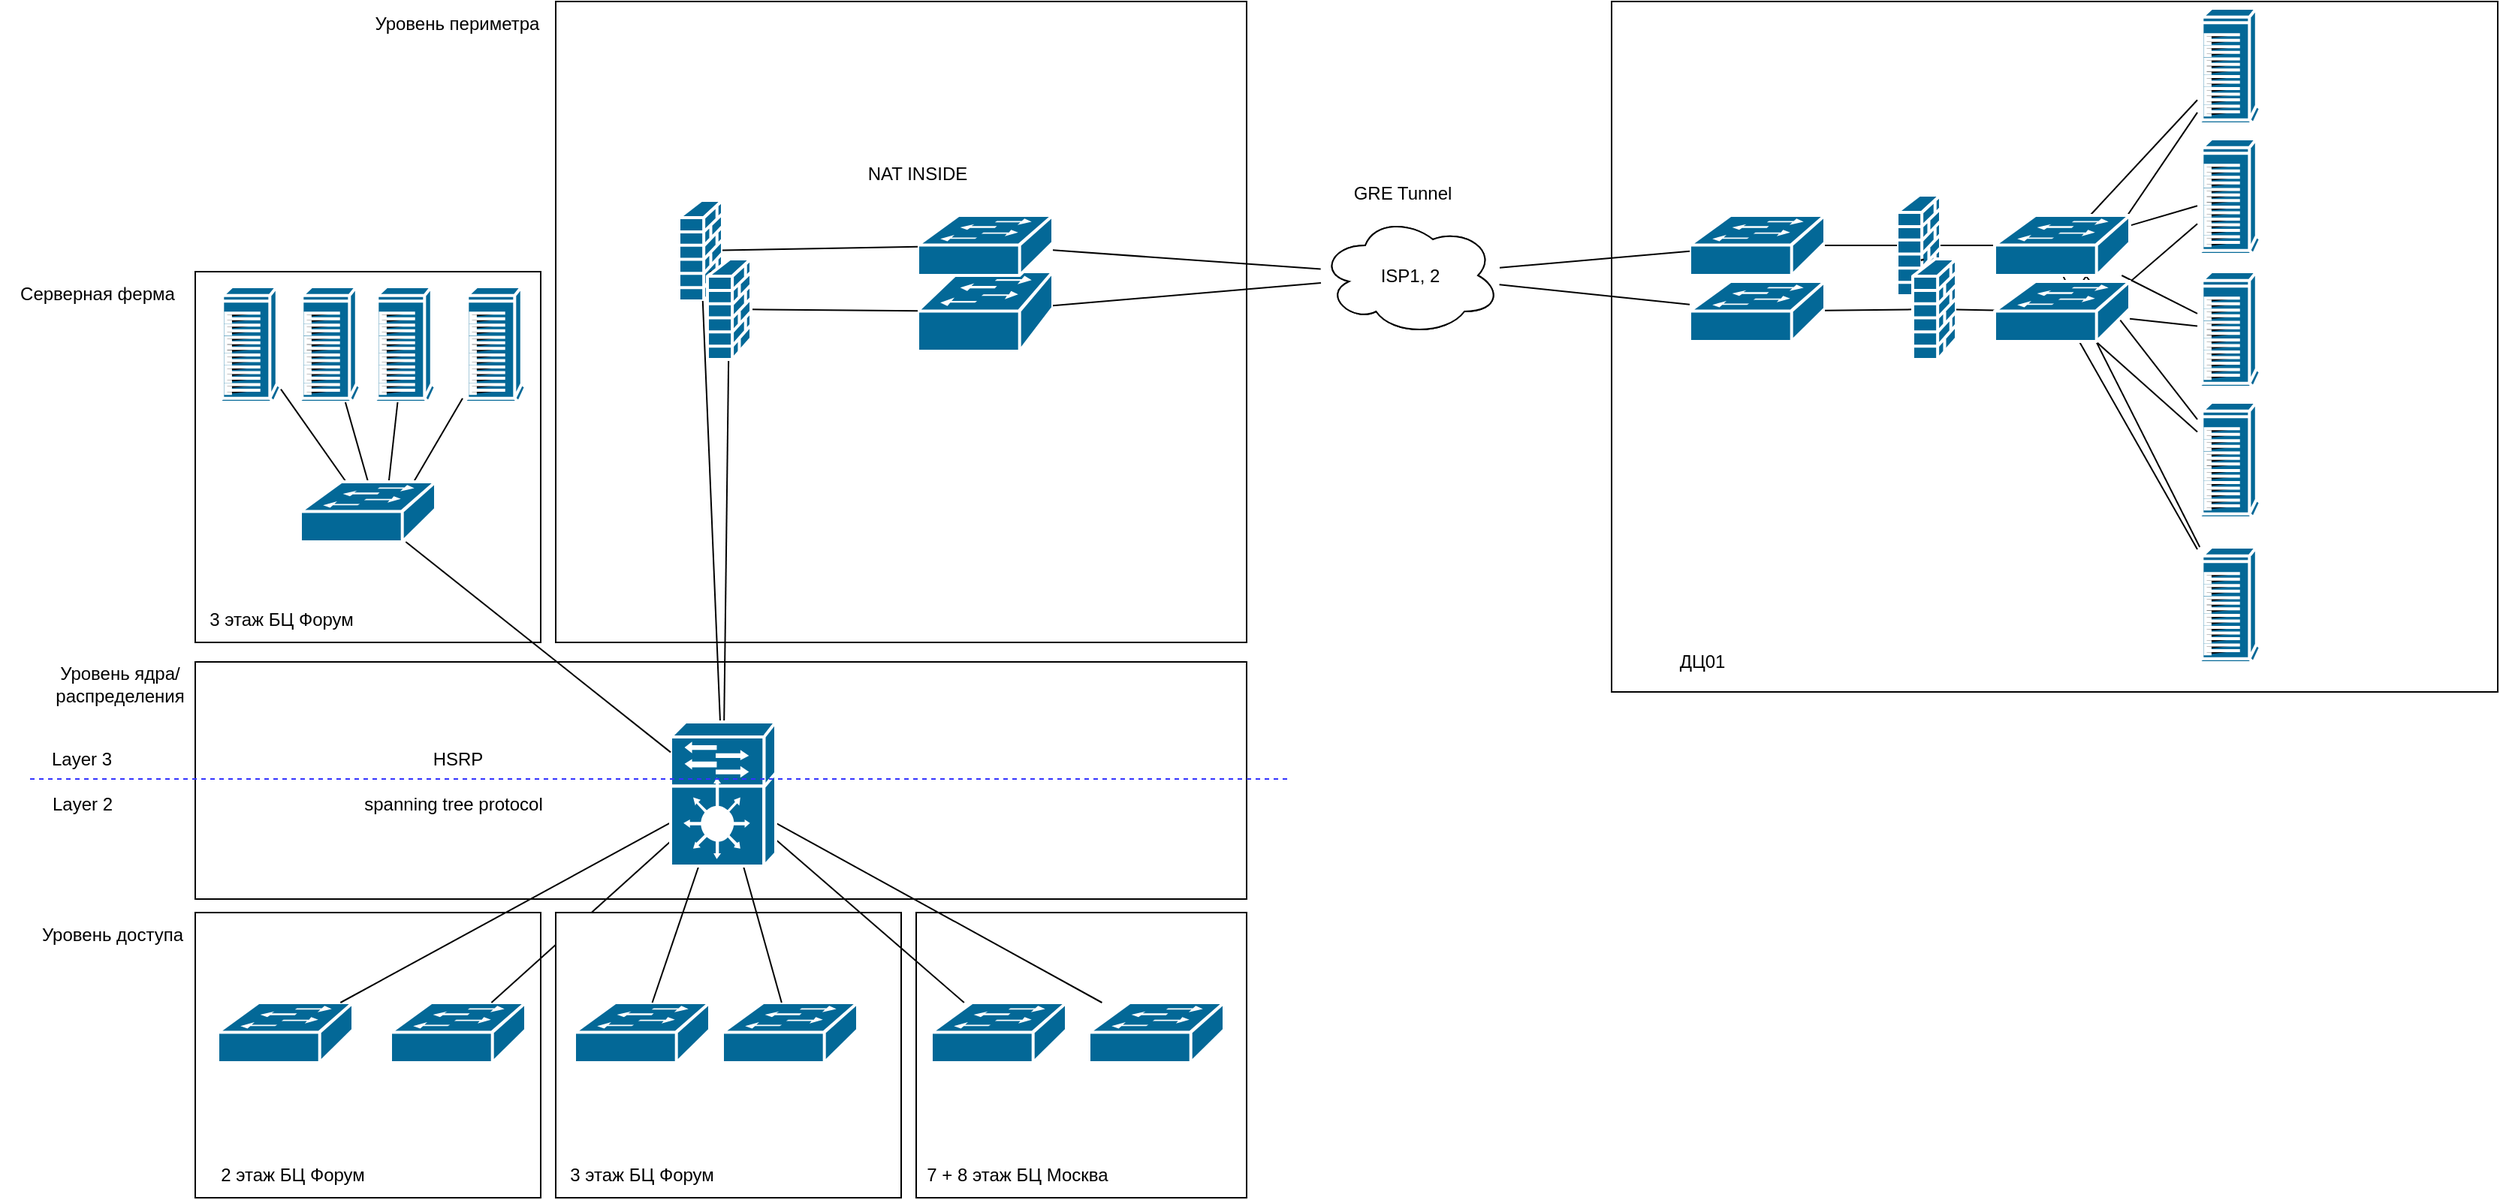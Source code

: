 <mxfile version="16.0.0" type="github">
  <diagram name="Page-1" id="c37626ed-c26b-45fb-9056-f9ebc6bb27b6">
    <mxGraphModel dx="3944" dy="1588" grid="1" gridSize="10" guides="1" tooltips="1" connect="1" arrows="1" fold="1" page="1" pageScale="1" pageWidth="1100" pageHeight="850" background="none" math="0" shadow="0">
      <root>
        <mxCell id="0" />
        <mxCell id="1" parent="0" />
        <mxCell id="PxXhfYdOt0HMLkNPLdq_-38" value="" style="rounded=0;whiteSpace=wrap;html=1;" parent="1" vertex="1">
          <mxGeometry x="-730" y="10" width="460" height="427" as="geometry" />
        </mxCell>
        <mxCell id="PxXhfYdOt0HMLkNPLdq_-30" value="" style="rounded=0;whiteSpace=wrap;html=1;" parent="1" vertex="1">
          <mxGeometry x="-970" y="450" width="700" height="158" as="geometry" />
        </mxCell>
        <mxCell id="PxXhfYdOt0HMLkNPLdq_-10" value="" style="shape=mxgraph.cisco.security.firewall;sketch=0;html=1;pointerEvents=1;dashed=0;fillColor=#036897;strokeColor=#ffffff;strokeWidth=2;verticalLabelPosition=bottom;verticalAlign=top;align=center;outlineConnect=0;" parent="1" vertex="1">
          <mxGeometry x="-648" y="142.5" width="29" height="67" as="geometry" />
        </mxCell>
        <mxCell id="PxXhfYdOt0HMLkNPLdq_-21" value="" style="shape=mxgraph.cisco.switches.workgroup_switch;sketch=0;html=1;pointerEvents=1;dashed=0;fillColor=#036897;strokeColor=#ffffff;strokeWidth=2;verticalLabelPosition=bottom;verticalAlign=top;align=center;outlineConnect=0;" parent="1" vertex="1">
          <mxGeometry x="-489" y="190" width="90" height="53" as="geometry" />
        </mxCell>
        <mxCell id="PxXhfYdOt0HMLkNPLdq_-22" value="" style="shape=mxgraph.cisco.switches.workgroup_switch;sketch=0;html=1;pointerEvents=1;dashed=0;fillColor=#036897;strokeColor=#ffffff;strokeWidth=2;verticalLabelPosition=bottom;verticalAlign=top;align=center;outlineConnect=0;" parent="1" vertex="1">
          <mxGeometry x="-489" y="152.5" width="90" height="40" as="geometry" />
        </mxCell>
        <mxCell id="PxXhfYdOt0HMLkNPLdq_-29" value="Уровень периметра" style="text;html=1;strokeColor=none;fillColor=none;align=center;verticalAlign=middle;whiteSpace=wrap;rounded=0;" parent="1" vertex="1">
          <mxGeometry x="-863.5" y="10" width="135" height="30" as="geometry" />
        </mxCell>
        <mxCell id="PxXhfYdOt0HMLkNPLdq_-31" value="Уровень ядра/распределения" style="text;html=1;strokeColor=none;fillColor=none;align=center;verticalAlign=middle;whiteSpace=wrap;rounded=0;" parent="1" vertex="1">
          <mxGeometry x="-1070" y="450" width="100" height="30" as="geometry" />
        </mxCell>
        <mxCell id="PxXhfYdOt0HMLkNPLdq_-45" value="" style="rounded=0;whiteSpace=wrap;html=1;" parent="1" vertex="1">
          <mxGeometry x="-970" y="617" width="230" height="190" as="geometry" />
        </mxCell>
        <mxCell id="PxXhfYdOt0HMLkNPLdq_-64" value="Уровень доступа" style="text;html=1;strokeColor=none;fillColor=none;align=center;verticalAlign=middle;whiteSpace=wrap;rounded=0;" parent="1" vertex="1">
          <mxGeometry x="-1080" y="617" width="110" height="30" as="geometry" />
        </mxCell>
        <mxCell id="PxXhfYdOt0HMLkNPLdq_-65" value="2 этаж БЦ Форум" style="text;html=1;strokeColor=none;fillColor=none;align=center;verticalAlign=middle;whiteSpace=wrap;rounded=0;" parent="1" vertex="1">
          <mxGeometry x="-970" y="777" width="130" height="30" as="geometry" />
        </mxCell>
        <mxCell id="PxXhfYdOt0HMLkNPLdq_-17" value="" style="shape=mxgraph.cisco.switches.workgroup_switch;sketch=0;html=1;pointerEvents=1;dashed=0;fillColor=#036897;strokeColor=#ffffff;strokeWidth=2;verticalLabelPosition=bottom;verticalAlign=top;align=center;outlineConnect=0;" parent="1" vertex="1">
          <mxGeometry x="-955" y="677" width="90" height="40" as="geometry" />
        </mxCell>
        <mxCell id="PxXhfYdOt0HMLkNPLdq_-16" value="" style="shape=mxgraph.cisco.switches.workgroup_switch;sketch=0;html=1;pointerEvents=1;dashed=0;fillColor=#036897;strokeColor=#ffffff;strokeWidth=2;verticalLabelPosition=bottom;verticalAlign=top;align=center;outlineConnect=0;" parent="1" vertex="1">
          <mxGeometry x="-840" y="677" width="90" height="40" as="geometry" />
        </mxCell>
        <mxCell id="PxXhfYdOt0HMLkNPLdq_-67" value="ISP1, 2" style="ellipse;shape=cloud;whiteSpace=wrap;html=1;" parent="1" vertex="1">
          <mxGeometry x="-221" y="152.5" width="120" height="80" as="geometry" />
        </mxCell>
        <mxCell id="PxXhfYdOt0HMLkNPLdq_-68" value="" style="endArrow=none;html=1;rounded=0;" parent="1" source="PxXhfYdOt0HMLkNPLdq_-17" target="PxXhfYdOt0HMLkNPLdq_-3" edge="1">
          <mxGeometry width="50" height="50" relative="1" as="geometry">
            <mxPoint x="-621" y="682" as="sourcePoint" />
            <mxPoint x="-525.0" y="570.25" as="targetPoint" />
          </mxGeometry>
        </mxCell>
        <mxCell id="PxXhfYdOt0HMLkNPLdq_-72" value="" style="endArrow=none;html=1;rounded=0;" parent="1" source="PxXhfYdOt0HMLkNPLdq_-16" target="PxXhfYdOt0HMLkNPLdq_-3" edge="1">
          <mxGeometry width="50" height="50" relative="1" as="geometry">
            <mxPoint x="-1230" y="702" as="sourcePoint" />
            <mxPoint x="-767.425" y="586" as="targetPoint" />
          </mxGeometry>
        </mxCell>
        <mxCell id="PxXhfYdOt0HMLkNPLdq_-73" value="" style="rounded=0;whiteSpace=wrap;html=1;" parent="1" vertex="1">
          <mxGeometry x="-730" y="617" width="230" height="190" as="geometry" />
        </mxCell>
        <mxCell id="PxXhfYdOt0HMLkNPLdq_-74" value="" style="shape=mxgraph.cisco.switches.workgroup_switch;sketch=0;html=1;pointerEvents=1;dashed=0;fillColor=#036897;strokeColor=#ffffff;strokeWidth=2;verticalLabelPosition=bottom;verticalAlign=top;align=center;outlineConnect=0;" parent="1" vertex="1">
          <mxGeometry x="-619" y="677" width="90" height="40" as="geometry" />
        </mxCell>
        <mxCell id="PxXhfYdOt0HMLkNPLdq_-75" value="" style="shape=mxgraph.cisco.switches.workgroup_switch;sketch=0;html=1;pointerEvents=1;dashed=0;fillColor=#036897;strokeColor=#ffffff;strokeWidth=2;verticalLabelPosition=bottom;verticalAlign=top;align=center;outlineConnect=0;" parent="1" vertex="1">
          <mxGeometry x="-717.5" y="677" width="90" height="40" as="geometry" />
        </mxCell>
        <mxCell id="PxXhfYdOt0HMLkNPLdq_-76" value="" style="endArrow=none;html=1;rounded=0;" parent="1" source="PxXhfYdOt0HMLkNPLdq_-75" target="PxXhfYdOt0HMLkNPLdq_-3" edge="1">
          <mxGeometry width="50" height="50" relative="1" as="geometry">
            <mxPoint x="-300" y="752" as="sourcePoint" />
            <mxPoint x="-730.443" y="586" as="targetPoint" />
          </mxGeometry>
        </mxCell>
        <mxCell id="PxXhfYdOt0HMLkNPLdq_-77" value="" style="endArrow=none;html=1;rounded=0;" parent="1" source="PxXhfYdOt0HMLkNPLdq_-74" target="PxXhfYdOt0HMLkNPLdq_-3" edge="1">
          <mxGeometry width="50" height="50" relative="1" as="geometry">
            <mxPoint x="40" y="742" as="sourcePoint" />
            <mxPoint x="-328.788" y="585" as="targetPoint" />
          </mxGeometry>
        </mxCell>
        <mxCell id="PxXhfYdOt0HMLkNPLdq_-80" value="3 этаж БЦ Форум" style="text;html=1;strokeColor=none;fillColor=none;align=center;verticalAlign=middle;whiteSpace=wrap;rounded=0;" parent="1" vertex="1">
          <mxGeometry x="-730" y="777" width="115" height="30" as="geometry" />
        </mxCell>
        <mxCell id="PxXhfYdOt0HMLkNPLdq_-81" value="" style="rounded=0;whiteSpace=wrap;html=1;" parent="1" vertex="1">
          <mxGeometry x="-490" y="617" width="220" height="190" as="geometry" />
        </mxCell>
        <mxCell id="PxXhfYdOt0HMLkNPLdq_-82" value="" style="shape=mxgraph.cisco.switches.workgroup_switch;sketch=0;html=1;pointerEvents=1;dashed=0;fillColor=#036897;strokeColor=#ffffff;strokeWidth=2;verticalLabelPosition=bottom;verticalAlign=top;align=center;outlineConnect=0;" parent="1" vertex="1">
          <mxGeometry x="-375" y="677" width="90" height="40" as="geometry" />
        </mxCell>
        <mxCell id="PxXhfYdOt0HMLkNPLdq_-83" value="" style="shape=mxgraph.cisco.switches.workgroup_switch;sketch=0;html=1;pointerEvents=1;dashed=0;fillColor=#036897;strokeColor=#ffffff;strokeWidth=2;verticalLabelPosition=bottom;verticalAlign=top;align=center;outlineConnect=0;" parent="1" vertex="1">
          <mxGeometry x="-480" y="677" width="90" height="40" as="geometry" />
        </mxCell>
        <mxCell id="PxXhfYdOt0HMLkNPLdq_-84" value="" style="endArrow=none;html=1;rounded=0;" parent="1" source="PxXhfYdOt0HMLkNPLdq_-83" target="PxXhfYdOt0HMLkNPLdq_-3" edge="1">
          <mxGeometry width="50" height="50" relative="1" as="geometry">
            <mxPoint x="-160" y="642" as="sourcePoint" />
            <mxPoint x="-124.762" y="570" as="targetPoint" />
          </mxGeometry>
        </mxCell>
        <mxCell id="PxXhfYdOt0HMLkNPLdq_-85" value="" style="endArrow=none;html=1;rounded=0;" parent="1" source="PxXhfYdOt0HMLkNPLdq_-82" target="PxXhfYdOt0HMLkNPLdq_-3" edge="1">
          <mxGeometry width="50" height="50" relative="1" as="geometry">
            <mxPoint x="190" y="702" as="sourcePoint" />
            <mxPoint x="-96.667" y="585" as="targetPoint" />
          </mxGeometry>
        </mxCell>
        <mxCell id="PxXhfYdOt0HMLkNPLdq_-88" value="7 + 8 этаж БЦ Москва" style="text;html=1;strokeColor=none;fillColor=none;align=center;verticalAlign=middle;whiteSpace=wrap;rounded=0;" parent="1" vertex="1">
          <mxGeometry x="-490" y="777" width="135" height="30" as="geometry" />
        </mxCell>
        <mxCell id="PxXhfYdOt0HMLkNPLdq_-89" value="Серверная ферма" style="text;html=1;strokeColor=none;fillColor=none;align=center;verticalAlign=middle;whiteSpace=wrap;rounded=0;" parent="1" vertex="1">
          <mxGeometry x="-1100" y="190" width="130" height="30" as="geometry" />
        </mxCell>
        <mxCell id="PxXhfYdOt0HMLkNPLdq_-99" value="" style="endArrow=none;html=1;rounded=0;" parent="1" source="PxXhfYdOt0HMLkNPLdq_-3" target="PxXhfYdOt0HMLkNPLdq_-10" edge="1">
          <mxGeometry width="50" height="50" relative="1" as="geometry">
            <mxPoint x="-490.483" y="480" as="sourcePoint" />
            <mxPoint x="-610" y="250" as="targetPoint" />
          </mxGeometry>
        </mxCell>
        <mxCell id="PxXhfYdOt0HMLkNPLdq_-100" value="" style="endArrow=none;html=1;rounded=0;" parent="1" source="PxXhfYdOt0HMLkNPLdq_-3" target="PxXhfYdOt0HMLkNPLdq_-9" edge="1">
          <mxGeometry width="50" height="50" relative="1" as="geometry">
            <mxPoint x="-525" y="363.5" as="sourcePoint" />
            <mxPoint x="-500" y="250" as="targetPoint" />
          </mxGeometry>
        </mxCell>
        <mxCell id="PxXhfYdOt0HMLkNPLdq_-101" value="" style="endArrow=none;dashed=1;html=1;dashPattern=1 3;strokeWidth=2;rounded=0;" parent="1" source="PxXhfYdOt0HMLkNPLdq_-10" target="PxXhfYdOt0HMLkNPLdq_-9" edge="1">
          <mxGeometry width="50" height="50" relative="1" as="geometry">
            <mxPoint x="-590" y="110" as="sourcePoint" />
            <mxPoint x="-540" y="60" as="targetPoint" />
          </mxGeometry>
        </mxCell>
        <mxCell id="PxXhfYdOt0HMLkNPLdq_-106" value="" style="endArrow=none;html=1;rounded=0;" parent="1" source="PxXhfYdOt0HMLkNPLdq_-10" target="PxXhfYdOt0HMLkNPLdq_-22" edge="1">
          <mxGeometry width="50" height="50" relative="1" as="geometry">
            <mxPoint x="-530" y="90" as="sourcePoint" />
            <mxPoint x="-480" y="40" as="targetPoint" />
          </mxGeometry>
        </mxCell>
        <mxCell id="PxXhfYdOt0HMLkNPLdq_-107" value="" style="endArrow=none;html=1;rounded=0;" parent="1" source="PxXhfYdOt0HMLkNPLdq_-9" target="PxXhfYdOt0HMLkNPLdq_-21" edge="1">
          <mxGeometry width="50" height="50" relative="1" as="geometry">
            <mxPoint x="-480" y="270" as="sourcePoint" />
            <mxPoint x="-430" y="220" as="targetPoint" />
          </mxGeometry>
        </mxCell>
        <mxCell id="PxXhfYdOt0HMLkNPLdq_-112" value="" style="endArrow=none;html=1;rounded=0;" parent="1" source="PxXhfYdOt0HMLkNPLdq_-22" target="PxXhfYdOt0HMLkNPLdq_-67" edge="1">
          <mxGeometry width="50" height="50" relative="1" as="geometry">
            <mxPoint x="-25.0" y="71.228" as="sourcePoint" />
            <mxPoint x="72.074" y="40.427" as="targetPoint" />
          </mxGeometry>
        </mxCell>
        <mxCell id="PxXhfYdOt0HMLkNPLdq_-113" value="" style="endArrow=none;html=1;rounded=0;" parent="1" source="PxXhfYdOt0HMLkNPLdq_-21" target="PxXhfYdOt0HMLkNPLdq_-67" edge="1">
          <mxGeometry width="50" height="50" relative="1" as="geometry">
            <mxPoint x="-25.0" y="127.717" as="sourcePoint" />
            <mxPoint x="110" y="270" as="targetPoint" />
          </mxGeometry>
        </mxCell>
        <mxCell id="PxXhfYdOt0HMLkNPLdq_-9" value="" style="shape=mxgraph.cisco.security.firewall;sketch=0;html=1;pointerEvents=1;dashed=0;fillColor=#036897;strokeColor=#ffffff;strokeWidth=2;verticalLabelPosition=bottom;verticalAlign=top;align=center;outlineConnect=0;" parent="1" vertex="1">
          <mxGeometry x="-629" y="181.5" width="29" height="67" as="geometry" />
        </mxCell>
        <mxCell id="PxXhfYdOt0HMLkNPLdq_-3" value="" style="shape=mxgraph.cisco.controllers_and_modules.service_module;sketch=0;html=1;pointerEvents=1;dashed=0;fillColor=#036897;strokeColor=#ffffff;strokeWidth=2;verticalLabelPosition=bottom;verticalAlign=top;align=center;outlineConnect=0;" parent="1" vertex="1">
          <mxGeometry x="-653.5" y="490" width="70" height="96" as="geometry" />
        </mxCell>
        <mxCell id="bwzNWk_gbyNqQ0NpO8AQ-2" value="3 этаж БЦ Форум" style="text;html=1;strokeColor=none;fillColor=none;align=center;verticalAlign=middle;whiteSpace=wrap;rounded=0;" parent="1" vertex="1">
          <mxGeometry x="-970" y="407" width="115" height="30" as="geometry" />
        </mxCell>
        <mxCell id="bwzNWk_gbyNqQ0NpO8AQ-4" value="Layer 2" style="text;html=1;strokeColor=none;fillColor=none;align=center;verticalAlign=middle;whiteSpace=wrap;rounded=0;" parent="1" vertex="1">
          <mxGeometry x="-1070" y="530" width="50" height="30" as="geometry" />
        </mxCell>
        <mxCell id="bwzNWk_gbyNqQ0NpO8AQ-5" value="Layer 3" style="text;html=1;strokeColor=none;fillColor=none;align=center;verticalAlign=middle;whiteSpace=wrap;rounded=0;" parent="1" vertex="1">
          <mxGeometry x="-1070" y="500" width="49" height="30" as="geometry" />
        </mxCell>
        <mxCell id="bwzNWk_gbyNqQ0NpO8AQ-9" value="spanning tree protocol" style="text;html=1;strokeColor=none;fillColor=none;align=center;verticalAlign=middle;whiteSpace=wrap;rounded=0;" parent="1" vertex="1">
          <mxGeometry x="-873" y="530" width="150" height="30" as="geometry" />
        </mxCell>
        <mxCell id="bwzNWk_gbyNqQ0NpO8AQ-11" value="HSRP" style="text;html=1;strokeColor=none;fillColor=none;align=center;verticalAlign=middle;whiteSpace=wrap;rounded=0;" parent="1" vertex="1">
          <mxGeometry x="-820.5" y="500" width="50" height="30" as="geometry" />
        </mxCell>
        <mxCell id="bwzNWk_gbyNqQ0NpO8AQ-14" value="NAT INSIDE" style="text;html=1;strokeColor=none;fillColor=none;align=center;verticalAlign=middle;whiteSpace=wrap;rounded=0;" parent="1" vertex="1">
          <mxGeometry x="-524" y="109.5" width="70" height="30" as="geometry" />
        </mxCell>
        <mxCell id="PxXhfYdOt0HMLkNPLdq_-43" value="" style="rounded=0;whiteSpace=wrap;html=1;" parent="1" vertex="1">
          <mxGeometry x="-970" y="190" width="230" height="247" as="geometry" />
        </mxCell>
        <mxCell id="PxXhfYdOt0HMLkNPLdq_-119" value="" style="shape=mxgraph.cisco.computers_and_peripherals.ibm_tower;sketch=0;html=1;pointerEvents=1;dashed=0;fillColor=#036897;strokeColor=#ffffff;strokeWidth=2;verticalLabelPosition=bottom;verticalAlign=top;align=center;outlineConnect=0;" parent="1" vertex="1">
          <mxGeometry x="-955" y="200" width="42" height="77" as="geometry" />
        </mxCell>
        <mxCell id="PxXhfYdOt0HMLkNPLdq_-120" value="" style="shape=mxgraph.cisco.computers_and_peripherals.ibm_tower;sketch=0;html=1;pointerEvents=1;dashed=0;fillColor=#036897;strokeColor=#ffffff;strokeWidth=2;verticalLabelPosition=bottom;verticalAlign=top;align=center;outlineConnect=0;" parent="1" vertex="1">
          <mxGeometry x="-902" y="200" width="42" height="77" as="geometry" />
        </mxCell>
        <mxCell id="PxXhfYdOt0HMLkNPLdq_-121" value="" style="shape=mxgraph.cisco.computers_and_peripherals.ibm_tower;sketch=0;html=1;pointerEvents=1;dashed=0;fillColor=#036897;strokeColor=#ffffff;strokeWidth=2;verticalLabelPosition=bottom;verticalAlign=top;align=center;outlineConnect=0;" parent="1" vertex="1">
          <mxGeometry x="-852" y="200" width="42" height="77" as="geometry" />
        </mxCell>
        <mxCell id="PxXhfYdOt0HMLkNPLdq_-122" value="" style="shape=mxgraph.cisco.computers_and_peripherals.ibm_tower;sketch=0;html=1;pointerEvents=1;dashed=0;fillColor=#036897;strokeColor=#ffffff;strokeWidth=2;verticalLabelPosition=bottom;verticalAlign=top;align=center;outlineConnect=0;" parent="1" vertex="1">
          <mxGeometry x="-792" y="200" width="42" height="77" as="geometry" />
        </mxCell>
        <mxCell id="PxXhfYdOt0HMLkNPLdq_-126" value="" style="endArrow=none;html=1;rounded=0;" parent="1" target="PxXhfYdOt0HMLkNPLdq_-122" edge="1">
          <mxGeometry width="50" height="50" relative="1" as="geometry">
            <mxPoint x="-833.3" y="345" as="sourcePoint" />
            <mxPoint x="-770" y="280" as="targetPoint" />
          </mxGeometry>
        </mxCell>
        <mxCell id="PxXhfYdOt0HMLkNPLdq_-125" value="" style="endArrow=none;html=1;rounded=0;" parent="1" target="PxXhfYdOt0HMLkNPLdq_-121" edge="1">
          <mxGeometry width="50" height="50" relative="1" as="geometry">
            <mxPoint x="-842.787" y="345" as="sourcePoint" />
            <mxPoint x="-790" y="270" as="targetPoint" />
          </mxGeometry>
        </mxCell>
        <mxCell id="PxXhfYdOt0HMLkNPLdq_-124" value="" style="endArrow=none;html=1;rounded=0;" parent="1" target="PxXhfYdOt0HMLkNPLdq_-120" edge="1">
          <mxGeometry width="50" height="50" relative="1" as="geometry">
            <mxPoint x="-850.692" y="345" as="sourcePoint" />
            <mxPoint x="-810" y="260" as="targetPoint" />
          </mxGeometry>
        </mxCell>
        <mxCell id="PxXhfYdOt0HMLkNPLdq_-123" value="" style="endArrow=none;html=1;rounded=0;" parent="1" target="PxXhfYdOt0HMLkNPLdq_-119" edge="1">
          <mxGeometry width="50" height="50" relative="1" as="geometry">
            <mxPoint x="-859.071" y="345" as="sourcePoint" />
            <mxPoint x="-870" y="270" as="targetPoint" />
          </mxGeometry>
        </mxCell>
        <mxCell id="PxXhfYdOt0HMLkNPLdq_-90" value="" style="endArrow=none;html=1;rounded=0;" parent="1" source="PxXhfYdOt0HMLkNPLdq_-3" target="s12xwI9T4ueXgwE4ha7B-1" edge="1">
          <mxGeometry width="50" height="50" relative="1" as="geometry">
            <mxPoint x="-900" y="410" as="sourcePoint" />
            <mxPoint x="-802.283" y="385" as="targetPoint" />
          </mxGeometry>
        </mxCell>
        <mxCell id="bwzNWk_gbyNqQ0NpO8AQ-8" value="" style="endArrow=none;dashed=1;html=1;rounded=0;strokeColor=#3333FF;" parent="1" edge="1">
          <mxGeometry width="50" height="50" relative="1" as="geometry">
            <mxPoint x="-1080" y="528" as="sourcePoint" />
            <mxPoint x="-240" y="528" as="targetPoint" />
          </mxGeometry>
        </mxCell>
        <mxCell id="s12xwI9T4ueXgwE4ha7B-1" value="" style="shape=mxgraph.cisco.switches.workgroup_switch;sketch=0;html=1;pointerEvents=1;dashed=0;fillColor=#036897;strokeColor=#ffffff;strokeWidth=2;verticalLabelPosition=bottom;verticalAlign=top;align=center;outlineConnect=0;" parent="1" vertex="1">
          <mxGeometry x="-900" y="330" width="90" height="40" as="geometry" />
        </mxCell>
        <mxCell id="bwzNWk_gbyNqQ0NpO8AQ-18" value="3 этаж БЦ Форум" style="text;html=1;strokeColor=none;fillColor=none;align=center;verticalAlign=middle;whiteSpace=wrap;rounded=0;" parent="1" vertex="1">
          <mxGeometry x="-970" y="407" width="115" height="30" as="geometry" />
        </mxCell>
        <mxCell id="bwzNWk_gbyNqQ0NpO8AQ-22" value="GRE Tunnel" style="text;html=1;strokeColor=none;fillColor=none;align=center;verticalAlign=middle;whiteSpace=wrap;rounded=0;" parent="1" vertex="1">
          <mxGeometry x="-201" y="122.5" width="70" height="30" as="geometry" />
        </mxCell>
        <mxCell id="8c90Ithy7EAcmlKgMASi-1" value="" style="rounded=0;whiteSpace=wrap;html=1;" vertex="1" parent="1">
          <mxGeometry x="-27" y="10" width="590" height="460" as="geometry" />
        </mxCell>
        <mxCell id="8c90Ithy7EAcmlKgMASi-3" value="" style="shape=mxgraph.cisco.security.firewall;sketch=0;html=1;pointerEvents=1;dashed=0;fillColor=#036897;strokeColor=#ffffff;strokeWidth=2;verticalLabelPosition=bottom;verticalAlign=top;align=center;outlineConnect=0;" vertex="1" parent="1">
          <mxGeometry x="163" y="139" width="29" height="67" as="geometry" />
        </mxCell>
        <mxCell id="8c90Ithy7EAcmlKgMASi-4" value="" style="shape=mxgraph.cisco.switches.workgroup_switch;sketch=0;html=1;pointerEvents=1;dashed=0;fillColor=#036897;strokeColor=#ffffff;strokeWidth=2;verticalLabelPosition=bottom;verticalAlign=top;align=center;outlineConnect=0;" vertex="1" parent="1">
          <mxGeometry x="25" y="196.5" width="90" height="40" as="geometry" />
        </mxCell>
        <mxCell id="8c90Ithy7EAcmlKgMASi-5" value="" style="shape=mxgraph.cisco.switches.workgroup_switch;sketch=0;html=1;pointerEvents=1;dashed=0;fillColor=#036897;strokeColor=#ffffff;strokeWidth=2;verticalLabelPosition=bottom;verticalAlign=top;align=center;outlineConnect=0;" vertex="1" parent="1">
          <mxGeometry x="25" y="152.5" width="90" height="40" as="geometry" />
        </mxCell>
        <mxCell id="8c90Ithy7EAcmlKgMASi-13" value="ISP1, 2" style="ellipse;shape=cloud;whiteSpace=wrap;html=1;" vertex="1" parent="1">
          <mxGeometry x="-221" y="152.5" width="120" height="80" as="geometry" />
        </mxCell>
        <mxCell id="8c90Ithy7EAcmlKgMASi-31" value="" style="endArrow=none;dashed=1;html=1;dashPattern=1 3;strokeWidth=2;rounded=0;" edge="1" source="8c90Ithy7EAcmlKgMASi-3" target="8c90Ithy7EAcmlKgMASi-36" parent="1">
          <mxGeometry width="50" height="50" relative="1" as="geometry">
            <mxPoint x="-37" y="100" as="sourcePoint" />
            <mxPoint x="13" y="50" as="targetPoint" />
          </mxGeometry>
        </mxCell>
        <mxCell id="8c90Ithy7EAcmlKgMASi-32" value="" style="endArrow=none;html=1;rounded=0;" edge="1" source="8c90Ithy7EAcmlKgMASi-3" target="8c90Ithy7EAcmlKgMASi-5" parent="1">
          <mxGeometry width="50" height="50" relative="1" as="geometry">
            <mxPoint x="23" y="80" as="sourcePoint" />
            <mxPoint x="73" y="30" as="targetPoint" />
          </mxGeometry>
        </mxCell>
        <mxCell id="8c90Ithy7EAcmlKgMASi-33" value="" style="endArrow=none;html=1;rounded=0;" edge="1" source="8c90Ithy7EAcmlKgMASi-36" target="8c90Ithy7EAcmlKgMASi-4" parent="1">
          <mxGeometry width="50" height="50" relative="1" as="geometry">
            <mxPoint x="73" y="260" as="sourcePoint" />
            <mxPoint x="123" y="210" as="targetPoint" />
          </mxGeometry>
        </mxCell>
        <mxCell id="8c90Ithy7EAcmlKgMASi-34" value="" style="endArrow=none;html=1;rounded=0;" edge="1" source="8c90Ithy7EAcmlKgMASi-5" target="8c90Ithy7EAcmlKgMASi-13" parent="1">
          <mxGeometry width="50" height="50" relative="1" as="geometry">
            <mxPoint x="1018.0" y="71.228" as="sourcePoint" />
            <mxPoint x="1115.074" y="40.427" as="targetPoint" />
          </mxGeometry>
        </mxCell>
        <mxCell id="8c90Ithy7EAcmlKgMASi-35" value="" style="endArrow=none;html=1;rounded=0;" edge="1" source="8c90Ithy7EAcmlKgMASi-4" target="8c90Ithy7EAcmlKgMASi-13" parent="1">
          <mxGeometry width="50" height="50" relative="1" as="geometry">
            <mxPoint x="1018.0" y="127.717" as="sourcePoint" />
            <mxPoint x="1153" y="270" as="targetPoint" />
          </mxGeometry>
        </mxCell>
        <mxCell id="8c90Ithy7EAcmlKgMASi-36" value="" style="shape=mxgraph.cisco.security.firewall;sketch=0;html=1;pointerEvents=1;dashed=0;fillColor=#036897;strokeColor=#ffffff;strokeWidth=2;verticalLabelPosition=bottom;verticalAlign=top;align=center;outlineConnect=0;" vertex="1" parent="1">
          <mxGeometry x="173.5" y="181.5" width="29" height="67" as="geometry" />
        </mxCell>
        <mxCell id="8c90Ithy7EAcmlKgMASi-45" value="" style="shape=mxgraph.cisco.computers_and_peripherals.ibm_tower;sketch=0;html=1;pointerEvents=1;dashed=0;fillColor=#036897;strokeColor=#ffffff;strokeWidth=2;verticalLabelPosition=bottom;verticalAlign=top;align=center;outlineConnect=0;" vertex="1" parent="1">
          <mxGeometry x="363" y="190" width="42" height="77" as="geometry" />
        </mxCell>
        <mxCell id="8c90Ithy7EAcmlKgMASi-46" value="" style="shape=mxgraph.cisco.computers_and_peripherals.ibm_tower;sketch=0;html=1;pointerEvents=1;dashed=0;fillColor=#036897;strokeColor=#ffffff;strokeWidth=2;verticalLabelPosition=bottom;verticalAlign=top;align=center;outlineConnect=0;" vertex="1" parent="1">
          <mxGeometry x="363" y="277" width="42" height="77" as="geometry" />
        </mxCell>
        <mxCell id="8c90Ithy7EAcmlKgMASi-47" value="" style="shape=mxgraph.cisco.computers_and_peripherals.ibm_tower;sketch=0;html=1;pointerEvents=1;dashed=0;fillColor=#036897;strokeColor=#ffffff;strokeWidth=2;verticalLabelPosition=bottom;verticalAlign=top;align=center;outlineConnect=0;" vertex="1" parent="1">
          <mxGeometry x="363" y="14.5" width="42" height="77" as="geometry" />
        </mxCell>
        <mxCell id="8c90Ithy7EAcmlKgMASi-48" value="" style="shape=mxgraph.cisco.computers_and_peripherals.ibm_tower;sketch=0;html=1;pointerEvents=1;dashed=0;fillColor=#036897;strokeColor=#ffffff;strokeWidth=2;verticalLabelPosition=bottom;verticalAlign=top;align=center;outlineConnect=0;" vertex="1" parent="1">
          <mxGeometry x="363" y="101.5" width="42" height="77" as="geometry" />
        </mxCell>
        <mxCell id="8c90Ithy7EAcmlKgMASi-49" value="" style="endArrow=none;html=1;rounded=0;" edge="1" target="8c90Ithy7EAcmlKgMASi-48" parent="1" source="8c90Ithy7EAcmlKgMASi-55">
          <mxGeometry width="50" height="50" relative="1" as="geometry">
            <mxPoint x="454.7" y="323" as="sourcePoint" />
            <mxPoint x="518" y="258" as="targetPoint" />
          </mxGeometry>
        </mxCell>
        <mxCell id="8c90Ithy7EAcmlKgMASi-50" value="" style="endArrow=none;html=1;rounded=0;" edge="1" target="8c90Ithy7EAcmlKgMASi-47" parent="1" source="8c90Ithy7EAcmlKgMASi-55">
          <mxGeometry width="50" height="50" relative="1" as="geometry">
            <mxPoint x="445.213" y="323" as="sourcePoint" />
            <mxPoint x="498" y="248" as="targetPoint" />
          </mxGeometry>
        </mxCell>
        <mxCell id="8c90Ithy7EAcmlKgMASi-51" value="" style="endArrow=none;html=1;rounded=0;" edge="1" target="8c90Ithy7EAcmlKgMASi-46" parent="1" source="8c90Ithy7EAcmlKgMASi-62">
          <mxGeometry width="50" height="50" relative="1" as="geometry">
            <mxPoint x="437.308" y="323" as="sourcePoint" />
            <mxPoint x="478" y="238" as="targetPoint" />
          </mxGeometry>
        </mxCell>
        <mxCell id="8c90Ithy7EAcmlKgMASi-52" value="" style="endArrow=none;html=1;rounded=0;" edge="1" target="8c90Ithy7EAcmlKgMASi-45" parent="1" source="8c90Ithy7EAcmlKgMASi-62">
          <mxGeometry width="50" height="50" relative="1" as="geometry">
            <mxPoint x="428.929" y="323" as="sourcePoint" />
            <mxPoint x="418" y="248" as="targetPoint" />
          </mxGeometry>
        </mxCell>
        <mxCell id="8c90Ithy7EAcmlKgMASi-56" value="ДЦ01" style="text;html=1;strokeColor=none;fillColor=none;align=center;verticalAlign=middle;whiteSpace=wrap;rounded=0;" vertex="1" parent="1">
          <mxGeometry x="-24" y="435" width="115" height="30" as="geometry" />
        </mxCell>
        <mxCell id="8c90Ithy7EAcmlKgMASi-63" value="" style="endArrow=none;html=1;rounded=0;" edge="1" parent="1" source="8c90Ithy7EAcmlKgMASi-3" target="8c90Ithy7EAcmlKgMASi-55">
          <mxGeometry width="50" height="50" relative="1" as="geometry">
            <mxPoint x="294.443" y="151.5" as="sourcePoint" />
            <mxPoint x="373" y="288.797" as="targetPoint" />
          </mxGeometry>
        </mxCell>
        <mxCell id="8c90Ithy7EAcmlKgMASi-64" value="" style="endArrow=none;html=1;rounded=0;" edge="1" parent="1" source="8c90Ithy7EAcmlKgMASi-36" target="8c90Ithy7EAcmlKgMASi-62">
          <mxGeometry width="50" height="50" relative="1" as="geometry">
            <mxPoint x="202.0" y="87.5" as="sourcePoint" />
            <mxPoint x="238" y="87.5" as="targetPoint" />
          </mxGeometry>
        </mxCell>
        <mxCell id="8c90Ithy7EAcmlKgMASi-66" value="" style="shape=mxgraph.cisco.computers_and_peripherals.ibm_tower;sketch=0;html=1;pointerEvents=1;dashed=0;fillColor=#036897;strokeColor=#ffffff;strokeWidth=2;verticalLabelPosition=bottom;verticalAlign=top;align=center;outlineConnect=0;" vertex="1" parent="1">
          <mxGeometry x="363" y="373.5" width="42" height="77" as="geometry" />
        </mxCell>
        <mxCell id="8c90Ithy7EAcmlKgMASi-67" value="" style="endArrow=none;html=1;rounded=0;" edge="1" parent="1" source="8c90Ithy7EAcmlKgMASi-62" target="8c90Ithy7EAcmlKgMASi-66">
          <mxGeometry width="50" height="50" relative="1" as="geometry">
            <mxPoint x="305.424" y="246.5" as="sourcePoint" />
            <mxPoint x="373" y="306.77" as="targetPoint" />
          </mxGeometry>
        </mxCell>
        <mxCell id="8c90Ithy7EAcmlKgMASi-68" value="" style="endArrow=none;html=1;rounded=0;exitX=0.5;exitY=0.98;exitDx=0;exitDy=0;exitPerimeter=0;" edge="1" parent="1" source="8c90Ithy7EAcmlKgMASi-55" target="8c90Ithy7EAcmlKgMASi-66">
          <mxGeometry width="50" height="50" relative="1" as="geometry">
            <mxPoint x="315.424" y="256.5" as="sourcePoint" />
            <mxPoint x="383" y="316.77" as="targetPoint" />
          </mxGeometry>
        </mxCell>
        <mxCell id="8c90Ithy7EAcmlKgMASi-69" value="" style="endArrow=none;html=1;rounded=0;" edge="1" parent="1" source="8c90Ithy7EAcmlKgMASi-55" target="8c90Ithy7EAcmlKgMASi-46">
          <mxGeometry width="50" height="50" relative="1" as="geometry">
            <mxPoint x="283" y="201.7" as="sourcePoint" />
            <mxPoint x="374.601" y="383.5" as="targetPoint" />
          </mxGeometry>
        </mxCell>
        <mxCell id="8c90Ithy7EAcmlKgMASi-70" value="" style="endArrow=none;html=1;rounded=0;" edge="1" parent="1" source="8c90Ithy7EAcmlKgMASi-55" target="8c90Ithy7EAcmlKgMASi-45">
          <mxGeometry width="50" height="50" relative="1" as="geometry">
            <mxPoint x="298.524" y="202.5" as="sourcePoint" />
            <mxPoint x="373" y="298.446" as="targetPoint" />
          </mxGeometry>
        </mxCell>
        <mxCell id="8c90Ithy7EAcmlKgMASi-71" value="" style="endArrow=none;html=1;rounded=0;exitX=0.5;exitY=0.98;exitDx=0;exitDy=0;exitPerimeter=0;" edge="1" parent="1" source="8c90Ithy7EAcmlKgMASi-62" target="8c90Ithy7EAcmlKgMASi-48">
          <mxGeometry width="50" height="50" relative="1" as="geometry">
            <mxPoint x="322.643" y="202.5" as="sourcePoint" />
            <mxPoint x="373" y="227.905" as="targetPoint" />
          </mxGeometry>
        </mxCell>
        <mxCell id="8c90Ithy7EAcmlKgMASi-72" value="" style="endArrow=none;html=1;rounded=0;" edge="1" parent="1" source="8c90Ithy7EAcmlKgMASi-62" target="8c90Ithy7EAcmlKgMASi-47">
          <mxGeometry width="50" height="50" relative="1" as="geometry">
            <mxPoint x="283" y="245.7" as="sourcePoint" />
            <mxPoint x="373" y="168.105" as="targetPoint" />
          </mxGeometry>
        </mxCell>
        <mxCell id="8c90Ithy7EAcmlKgMASi-62" value="" style="shape=mxgraph.cisco.switches.workgroup_switch;sketch=0;html=1;pointerEvents=1;dashed=0;fillColor=#036897;strokeColor=#ffffff;strokeWidth=2;verticalLabelPosition=bottom;verticalAlign=top;align=center;outlineConnect=0;" vertex="1" parent="1">
          <mxGeometry x="228" y="196.5" width="90" height="40" as="geometry" />
        </mxCell>
        <mxCell id="8c90Ithy7EAcmlKgMASi-55" value="" style="shape=mxgraph.cisco.switches.workgroup_switch;sketch=0;html=1;pointerEvents=1;dashed=0;fillColor=#036897;strokeColor=#ffffff;strokeWidth=2;verticalLabelPosition=bottom;verticalAlign=top;align=center;outlineConnect=0;" vertex="1" parent="1">
          <mxGeometry x="228" y="152.5" width="90" height="40" as="geometry" />
        </mxCell>
      </root>
    </mxGraphModel>
  </diagram>
</mxfile>
